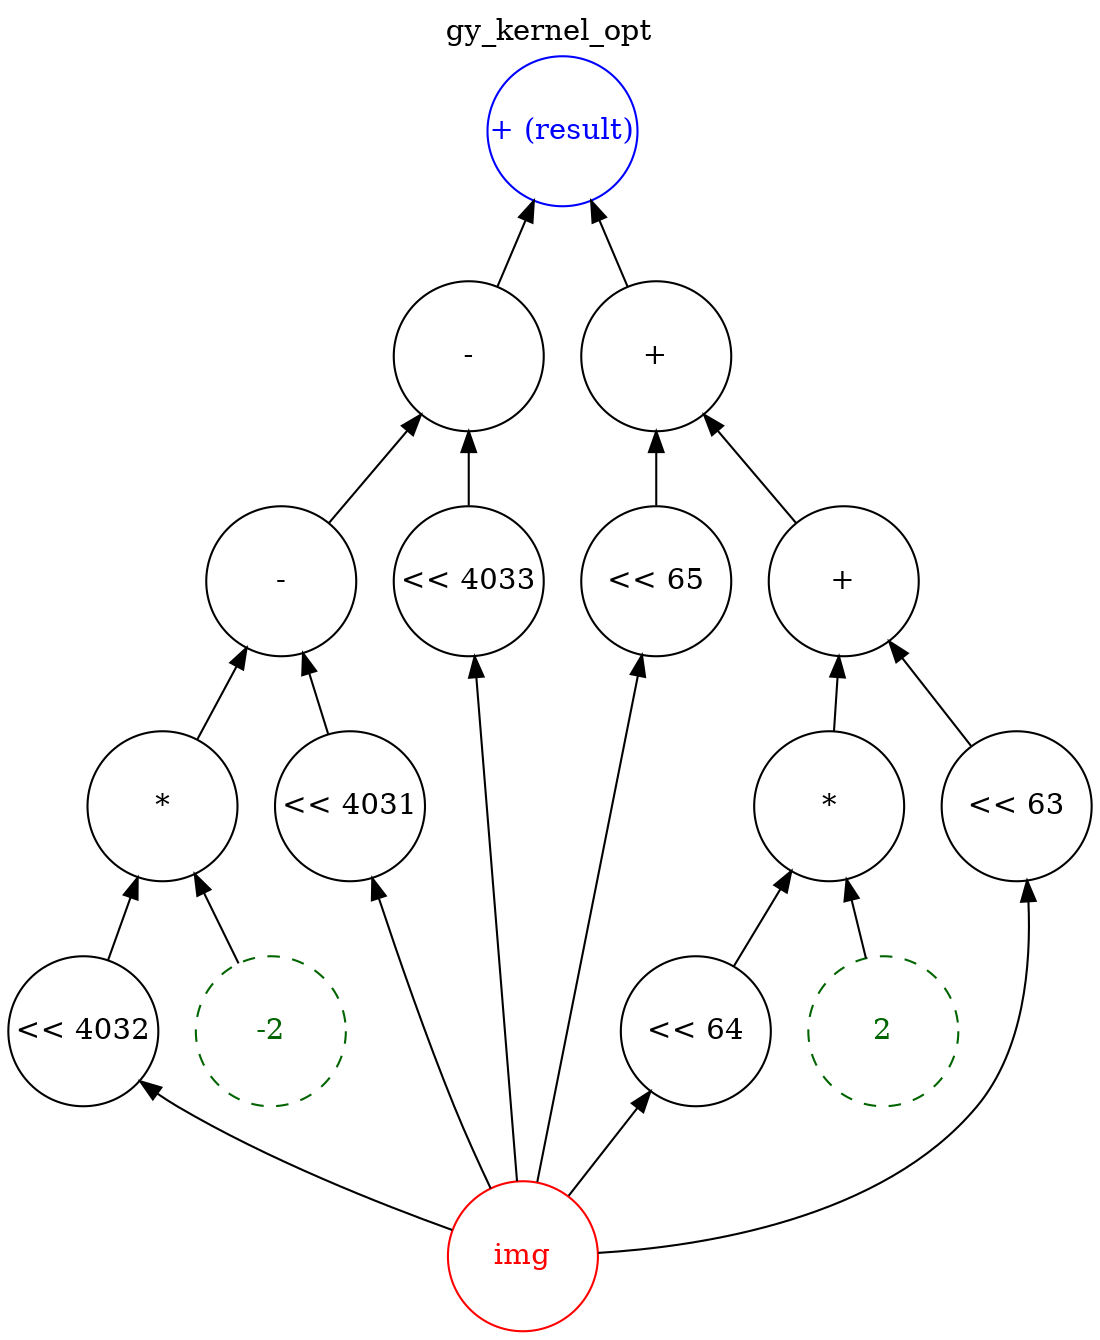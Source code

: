 digraph "gy_kernel_opt" {
graph [label="gy_kernel_opt" labelloc="t"]
node [shape=circle width=1 margin=0]
edge [dir=back]
45 [label="img" style=solid color=red fontcolor=red]
46 [label="<< 4032" style=solid color=black fontcolor=black]
46 -> 45
51 [label="-2" style=dashed color=darkgreen fontcolor=darkgreen]
52 [label="*" style=solid color=black fontcolor=black]
52 -> 46
52 -> 51
78 [label="<< 4031" style=solid color=black fontcolor=black]
78 -> 45
80 [label="-" style=solid color=black fontcolor=black]
80 -> 52
80 -> 78
81 [label="<< 4033" style=solid color=black fontcolor=black]
81 -> 45
83 [label="-" style=solid color=black fontcolor=black]
83 -> 80
83 -> 81
77 [label="<< 65" style=solid color=black fontcolor=black]
77 -> 45
47 [label="<< 64" style=solid color=black fontcolor=black]
47 -> 45
68 [label="2" style=dashed color=darkgreen fontcolor=darkgreen]
69 [label="*" style=solid color=black fontcolor=black]
69 -> 47
69 -> 68
76 [label="<< 63" style=solid color=black fontcolor=black]
76 -> 45
84 [label="+" style=solid color=black fontcolor=black]
84 -> 69
84 -> 76
85 [label="+" style=solid color=black fontcolor=black]
85 -> 77
85 -> 84
86 [label="+ (result)" style=solid color=blue fontcolor=blue]
86 -> 83
86 -> 85
}
